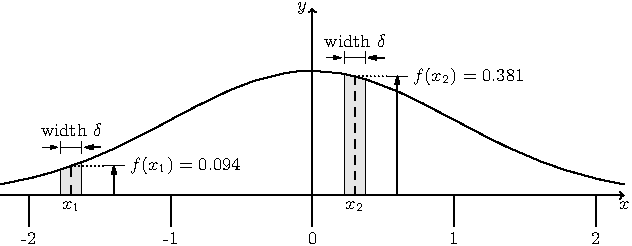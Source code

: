 unitsize(25mm,55mm);
defaultpen(fontsize(9));

real xLeft = -2.2;
real xRight = 2.2;
real yTop = 0.6;

// normal density
real dnorm(real x) {
  return 1/sqrt(2*pi)*exp(-1/2*x^2);
}
// compute normal curve, plot later
path normalCurve;
for(real x = xLeft; x < xRight; x += 0.2) {
  normalCurve = normalCurve..(x, dnorm(x));
}

// Example points
real xs[] = {-1.7, 0.3};
real delta = 0.15;
int i = 1;
for(real x : xs) {
  real fx = dnorm(x);
  real xl = x - delta/2;
  real xr = x + delta/2;
  real tl = times(normalCurve, xl)[0];
  real tr = times(normalCurve, xr)[0];
  path striptop = subpath(normalCurve, tl, tr);
  path area = (xl, 0)--striptop--(xr, 0)--cycle;
  filldraw(area, lightgray, linewidth(0.2));
  draw((x, 0)--(x, dnorm(x)), dashed);
  label("$x_" + string(i) + "$", (x, 0), S);
  // width marks and width
  real barheight = dnorm(x) + 0.06;
  Label widthLabel = Label("width $\delta$", MidPoint, 2N);
  draw(widthLabel, (xl, barheight)--(xr, barheight), linewidth(0.4), Bars);
  arrow((xl, barheight), W, length=50delta, margin=DotMargin, linewidth(0.4));
  arrow((xr, barheight), E, length=50delta, margin=DotMargin);
  // mark the function value
  real xmarker = x + 1.5delta;
  draw((x, fx)--(xmarker,fx), dotted);
  Label valueLabel = Label("$f(x_" + string(i) + ") = " + format("%5.3f", fx) + "$",
			   position=EndPoint,  E);
  path valuePath = (xmarker, fx)--(xmarker+delta, fx);
  draw(valueLabel, valuePath, linewidth(0.4));
  pair barx = relpoint(valuePath, 0.5);
  draw((barx.x, 0)--barx, Arrow(4));
  //
  ++i;
}

// add normal curve later as filling area cuts into the curve otherwise
draw(normalCurve);

// Add Axes after are to avoid cutting into it
path xaxis = (xLeft,0)--(xRight,0);
path yaxis = (0,0)--(0,yTop);
draw(xaxis, Arrow(TeXHead, 1));
draw(yaxis, Arrow(TeXHead, 1));
label("$x$", point(xaxis, 1), S);
label("$y$", point(yaxis, 1), W);
// Axis labels
for(int x = (int)xLeft; x <= (int)xRight; ++x) {
  draw((x,0)--(x,-0.1));
  label(string(x), (x,-0.1), S);
}
for(int y = 1; y < (int)yTop; ++y) {
  draw((0,y)--(-0.1,y));
  label(string(y), (-0.1,y), W);
}
